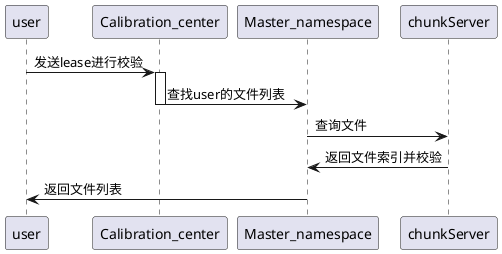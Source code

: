 @startuml "List"

user -> Calibration_center : 发送lease进行校验
activate Calibration_center
Calibration_center -> Master_namespace : 查找user的文件列表
deactivate Calibration_center
Master_namespace -> chunkServer : 查询文件
chunkServer -> Master_namespace : 返回文件索引并校验
Master_namespace -> user : 返回文件列表

@enduml